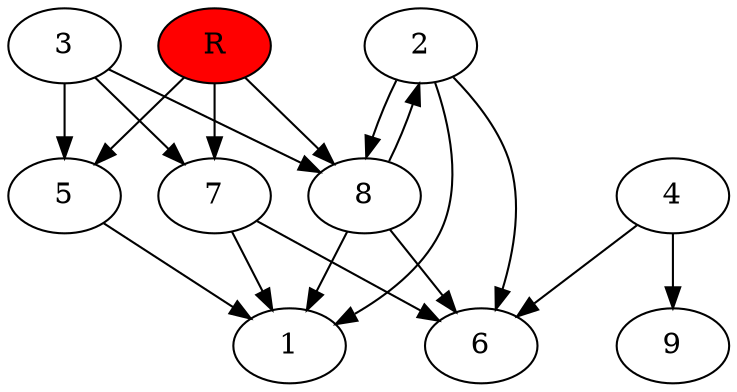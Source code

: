 digraph prb25344 {
	1
	2
	3
	4
	5
	6
	7
	8
	R [fillcolor="#ff0000" style=filled]
	2 -> 1
	2 -> 6
	2 -> 8
	3 -> 5
	3 -> 7
	3 -> 8
	4 -> 6
	4 -> 9
	5 -> 1
	7 -> 1
	7 -> 6
	8 -> 1
	8 -> 2
	8 -> 6
	R -> 5
	R -> 7
	R -> 8
}
